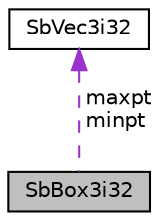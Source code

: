 digraph "SbBox3i32"
{
 // LATEX_PDF_SIZE
  edge [fontname="Helvetica",fontsize="10",labelfontname="Helvetica",labelfontsize="10"];
  node [fontname="Helvetica",fontsize="10",shape=record];
  Node1 [label="SbBox3i32",height=0.2,width=0.4,color="black", fillcolor="grey75", style="filled", fontcolor="black",tooltip="The SbBox3i32 class is a 3 dimensional box with 32-bit integer coordinates."];
  Node2 -> Node1 [dir="back",color="darkorchid3",fontsize="10",style="dashed",label=" maxpt\nminpt" ,fontname="Helvetica"];
  Node2 [label="SbVec3i32",height=0.2,width=0.4,color="black", fillcolor="white", style="filled",URL="$classSbVec3i32.html",tooltip=" "];
}
